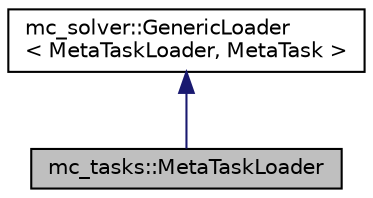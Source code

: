 digraph "mc_tasks::MetaTaskLoader"
{
 // INTERACTIVE_SVG=YES
  edge [fontname="Helvetica",fontsize="10",labelfontname="Helvetica",labelfontsize="10"];
  node [fontname="Helvetica",fontsize="10",shape=record];
  Node2 [label="mc_tasks::MetaTaskLoader",height=0.2,width=0.4,color="black", fillcolor="grey75", style="filled", fontcolor="black"];
  Node3 -> Node2 [dir="back",color="midnightblue",fontsize="10",style="solid",fontname="Helvetica"];
  Node3 [label="mc_solver::GenericLoader\l\< MetaTaskLoader, MetaTask \>",height=0.2,width=0.4,color="black", fillcolor="white", style="filled",URL="$structmc__solver_1_1GenericLoader.html"];
}
